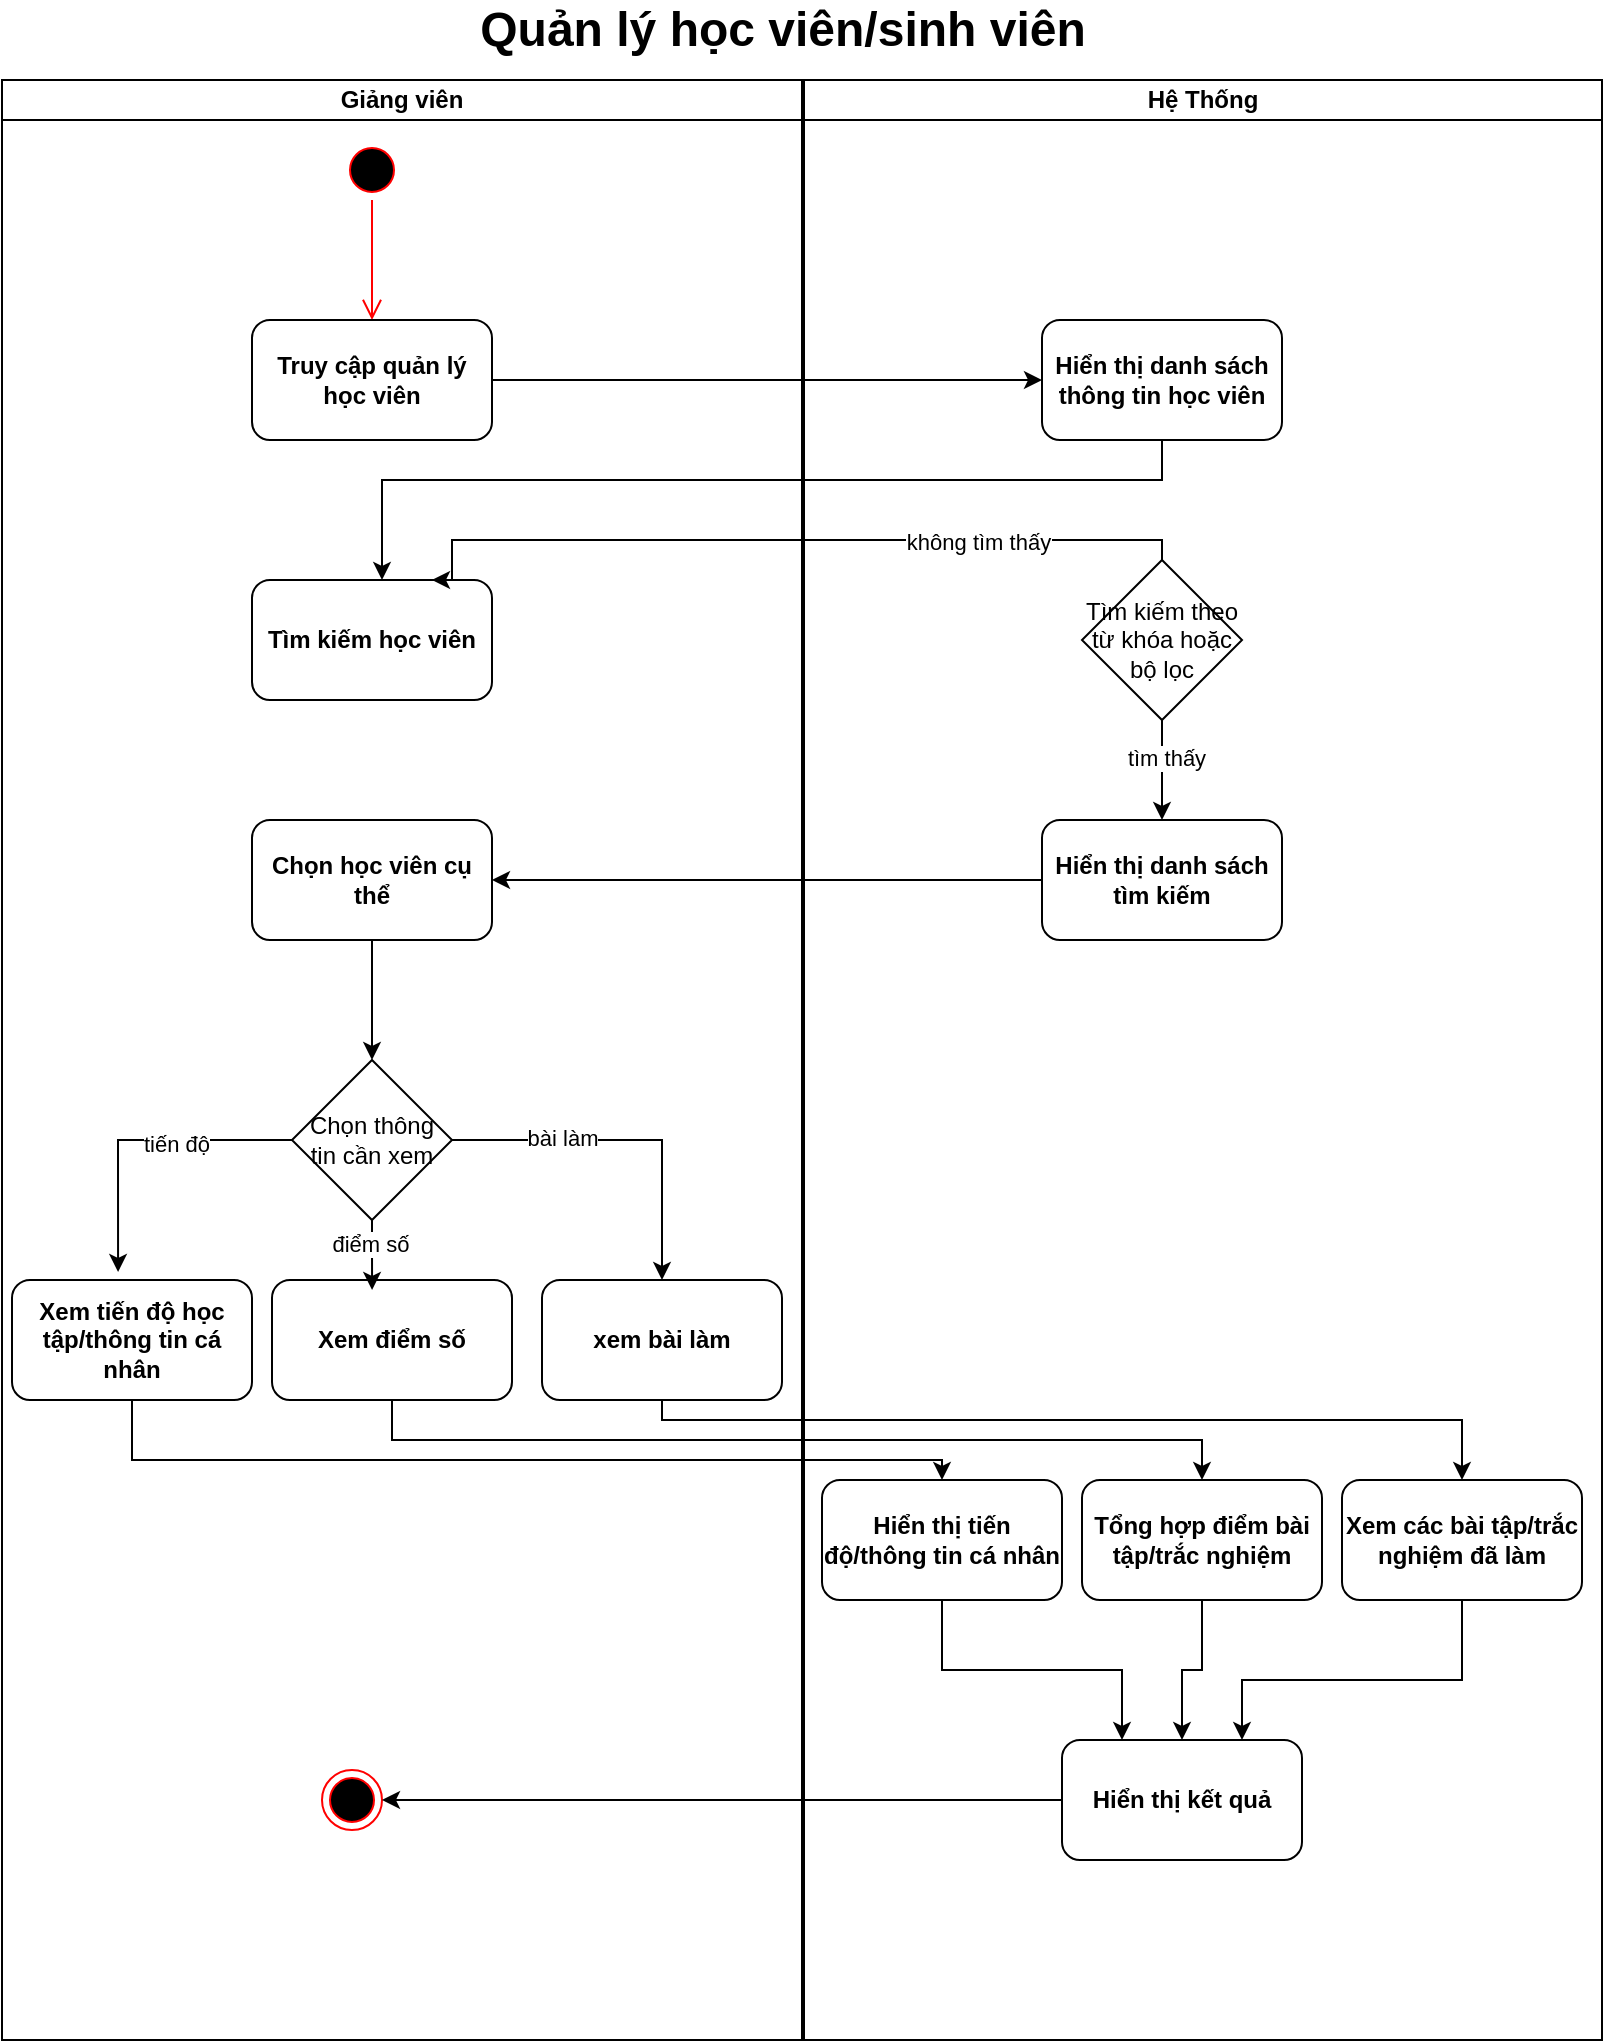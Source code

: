 <mxfile version="27.0.3">
  <diagram name="Page-1" id="R1aH9CG8WATlrx7k43un">
    <mxGraphModel dx="2026" dy="1134" grid="1" gridSize="10" guides="1" tooltips="1" connect="1" arrows="1" fold="1" page="1" pageScale="1" pageWidth="850" pageHeight="1100" math="0" shadow="0">
      <root>
        <mxCell id="0" />
        <mxCell id="1" parent="0" />
        <mxCell id="c13Fd1gRsS2vhNRuSpH0-1" value="Giảng viên" style="swimlane;startSize=20;whiteSpace=wrap;html=1;fontStyle=1" parent="1" vertex="1">
          <mxGeometry x="50" y="150" width="400" height="980" as="geometry" />
        </mxCell>
        <mxCell id="c13Fd1gRsS2vhNRuSpH0-2" value="" style="ellipse;html=1;shape=startState;fillColor=#000000;strokeColor=#ff0000;fontStyle=1" parent="c13Fd1gRsS2vhNRuSpH0-1" vertex="1">
          <mxGeometry x="170" y="30" width="30" height="30" as="geometry" />
        </mxCell>
        <mxCell id="c13Fd1gRsS2vhNRuSpH0-3" value="" style="edgeStyle=orthogonalEdgeStyle;html=1;verticalAlign=bottom;endArrow=open;endSize=8;strokeColor=#ff0000;rounded=0;fontStyle=1" parent="c13Fd1gRsS2vhNRuSpH0-1" source="c13Fd1gRsS2vhNRuSpH0-2" edge="1">
          <mxGeometry relative="1" as="geometry">
            <mxPoint x="185" y="120" as="targetPoint" />
          </mxGeometry>
        </mxCell>
        <mxCell id="c13Fd1gRsS2vhNRuSpH0-7" value="Truy cập quản lý học viên" style="rounded=1;whiteSpace=wrap;html=1;fontStyle=1" parent="c13Fd1gRsS2vhNRuSpH0-1" vertex="1">
          <mxGeometry x="125" y="120" width="120" height="60" as="geometry" />
        </mxCell>
        <mxCell id="c13Fd1gRsS2vhNRuSpH0-37" value="Tìm kiếm học viên" style="rounded=1;whiteSpace=wrap;html=1;fontStyle=1" parent="c13Fd1gRsS2vhNRuSpH0-1" vertex="1">
          <mxGeometry x="125" y="250" width="120" height="60" as="geometry" />
        </mxCell>
        <mxCell id="c13Fd1gRsS2vhNRuSpH0-54" style="edgeStyle=orthogonalEdgeStyle;rounded=0;orthogonalLoop=1;jettySize=auto;html=1;" parent="c13Fd1gRsS2vhNRuSpH0-1" source="c13Fd1gRsS2vhNRuSpH0-51" target="c13Fd1gRsS2vhNRuSpH0-53" edge="1">
          <mxGeometry relative="1" as="geometry" />
        </mxCell>
        <mxCell id="c13Fd1gRsS2vhNRuSpH0-51" value="Chọn học viên cụ thể" style="rounded=1;whiteSpace=wrap;html=1;fontStyle=1" parent="c13Fd1gRsS2vhNRuSpH0-1" vertex="1">
          <mxGeometry x="125" y="370" width="120" height="60" as="geometry" />
        </mxCell>
        <mxCell id="c13Fd1gRsS2vhNRuSpH0-60" style="edgeStyle=orthogonalEdgeStyle;rounded=0;orthogonalLoop=1;jettySize=auto;html=1;entryX=0.5;entryY=0;entryDx=0;entryDy=0;" parent="c13Fd1gRsS2vhNRuSpH0-1" source="c13Fd1gRsS2vhNRuSpH0-53" target="c13Fd1gRsS2vhNRuSpH0-57" edge="1">
          <mxGeometry relative="1" as="geometry" />
        </mxCell>
        <mxCell id="c13Fd1gRsS2vhNRuSpH0-62" value="bài làm" style="edgeLabel;html=1;align=center;verticalAlign=middle;resizable=0;points=[];" parent="c13Fd1gRsS2vhNRuSpH0-60" vertex="1" connectable="0">
          <mxGeometry x="-0.371" y="1" relative="1" as="geometry">
            <mxPoint as="offset" />
          </mxGeometry>
        </mxCell>
        <mxCell id="c13Fd1gRsS2vhNRuSpH0-53" value="Chọn thông tin cần xem" style="rhombus;whiteSpace=wrap;html=1;" parent="c13Fd1gRsS2vhNRuSpH0-1" vertex="1">
          <mxGeometry x="145" y="490" width="80" height="80" as="geometry" />
        </mxCell>
        <mxCell id="c13Fd1gRsS2vhNRuSpH0-55" value="Xem tiến độ học tập/thông tin cá nhân" style="rounded=1;whiteSpace=wrap;html=1;fontStyle=1" parent="c13Fd1gRsS2vhNRuSpH0-1" vertex="1">
          <mxGeometry x="5" y="600" width="120" height="60" as="geometry" />
        </mxCell>
        <mxCell id="c13Fd1gRsS2vhNRuSpH0-56" value="Xem điểm số" style="rounded=1;whiteSpace=wrap;html=1;fontStyle=1" parent="c13Fd1gRsS2vhNRuSpH0-1" vertex="1">
          <mxGeometry x="135" y="600" width="120" height="60" as="geometry" />
        </mxCell>
        <mxCell id="c13Fd1gRsS2vhNRuSpH0-57" value="xem bài làm" style="rounded=1;whiteSpace=wrap;html=1;fontStyle=1" parent="c13Fd1gRsS2vhNRuSpH0-1" vertex="1">
          <mxGeometry x="270" y="600" width="120" height="60" as="geometry" />
        </mxCell>
        <mxCell id="c13Fd1gRsS2vhNRuSpH0-58" style="edgeStyle=orthogonalEdgeStyle;rounded=0;orthogonalLoop=1;jettySize=auto;html=1;entryX=0.442;entryY=-0.067;entryDx=0;entryDy=0;entryPerimeter=0;" parent="c13Fd1gRsS2vhNRuSpH0-1" source="c13Fd1gRsS2vhNRuSpH0-53" target="c13Fd1gRsS2vhNRuSpH0-55" edge="1">
          <mxGeometry relative="1" as="geometry" />
        </mxCell>
        <mxCell id="c13Fd1gRsS2vhNRuSpH0-61" value="tiến độ" style="edgeLabel;html=1;align=center;verticalAlign=middle;resizable=0;points=[];" parent="c13Fd1gRsS2vhNRuSpH0-58" vertex="1" connectable="0">
          <mxGeometry x="-0.242" y="2" relative="1" as="geometry">
            <mxPoint as="offset" />
          </mxGeometry>
        </mxCell>
        <mxCell id="c13Fd1gRsS2vhNRuSpH0-59" style="edgeStyle=orthogonalEdgeStyle;rounded=0;orthogonalLoop=1;jettySize=auto;html=1;entryX=0.417;entryY=0.083;entryDx=0;entryDy=0;entryPerimeter=0;" parent="c13Fd1gRsS2vhNRuSpH0-1" source="c13Fd1gRsS2vhNRuSpH0-53" target="c13Fd1gRsS2vhNRuSpH0-56" edge="1">
          <mxGeometry relative="1" as="geometry" />
        </mxCell>
        <mxCell id="c13Fd1gRsS2vhNRuSpH0-63" value="điểm số" style="edgeLabel;html=1;align=center;verticalAlign=middle;resizable=0;points=[];" parent="c13Fd1gRsS2vhNRuSpH0-59" vertex="1" connectable="0">
          <mxGeometry x="0.019" y="1" relative="1" as="geometry">
            <mxPoint as="offset" />
          </mxGeometry>
        </mxCell>
        <mxCell id="c13Fd1gRsS2vhNRuSpH0-76" value="" style="ellipse;html=1;shape=endState;fillColor=#000000;strokeColor=#ff0000;" parent="c13Fd1gRsS2vhNRuSpH0-1" vertex="1">
          <mxGeometry x="160" y="845" width="30" height="30" as="geometry" />
        </mxCell>
        <mxCell id="c13Fd1gRsS2vhNRuSpH0-15" value="Hệ Thống" style="swimlane;startSize=20;whiteSpace=wrap;html=1;fontStyle=1" parent="1" vertex="1">
          <mxGeometry x="451" y="150" width="399" height="980" as="geometry" />
        </mxCell>
        <mxCell id="c13Fd1gRsS2vhNRuSpH0-36" value="Hiển thị danh sách thông tin học viên" style="rounded=1;whiteSpace=wrap;html=1;fontStyle=1" parent="c13Fd1gRsS2vhNRuSpH0-15" vertex="1">
          <mxGeometry x="119" y="120" width="120" height="60" as="geometry" />
        </mxCell>
        <mxCell id="c13Fd1gRsS2vhNRuSpH0-48" style="edgeStyle=orthogonalEdgeStyle;rounded=0;orthogonalLoop=1;jettySize=auto;html=1;" parent="c13Fd1gRsS2vhNRuSpH0-15" source="c13Fd1gRsS2vhNRuSpH0-39" target="c13Fd1gRsS2vhNRuSpH0-47" edge="1">
          <mxGeometry relative="1" as="geometry" />
        </mxCell>
        <mxCell id="c13Fd1gRsS2vhNRuSpH0-50" value="tìm thấy" style="edgeLabel;html=1;align=center;verticalAlign=middle;resizable=0;points=[];" parent="c13Fd1gRsS2vhNRuSpH0-48" vertex="1" connectable="0">
          <mxGeometry x="-0.24" y="2" relative="1" as="geometry">
            <mxPoint as="offset" />
          </mxGeometry>
        </mxCell>
        <mxCell id="c13Fd1gRsS2vhNRuSpH0-39" value="Tìm kiếm theo từ khóa hoặc bộ lọc" style="rhombus;whiteSpace=wrap;html=1;" parent="c13Fd1gRsS2vhNRuSpH0-15" vertex="1">
          <mxGeometry x="139" y="240" width="80" height="80" as="geometry" />
        </mxCell>
        <mxCell id="c13Fd1gRsS2vhNRuSpH0-47" value="Hiển thị danh sách tìm kiếm" style="rounded=1;whiteSpace=wrap;html=1;fontStyle=1" parent="c13Fd1gRsS2vhNRuSpH0-15" vertex="1">
          <mxGeometry x="119" y="370" width="120" height="60" as="geometry" />
        </mxCell>
        <mxCell id="c13Fd1gRsS2vhNRuSpH0-73" style="edgeStyle=orthogonalEdgeStyle;rounded=0;orthogonalLoop=1;jettySize=auto;html=1;entryX=0.25;entryY=0;entryDx=0;entryDy=0;" parent="c13Fd1gRsS2vhNRuSpH0-15" source="c13Fd1gRsS2vhNRuSpH0-65" target="c13Fd1gRsS2vhNRuSpH0-72" edge="1">
          <mxGeometry relative="1" as="geometry" />
        </mxCell>
        <mxCell id="c13Fd1gRsS2vhNRuSpH0-65" value="Hiển thị tiến độ/thông tin cá nhân" style="rounded=1;whiteSpace=wrap;html=1;fontStyle=1" parent="c13Fd1gRsS2vhNRuSpH0-15" vertex="1">
          <mxGeometry x="9" y="700" width="120" height="60" as="geometry" />
        </mxCell>
        <mxCell id="c13Fd1gRsS2vhNRuSpH0-74" style="edgeStyle=orthogonalEdgeStyle;rounded=0;orthogonalLoop=1;jettySize=auto;html=1;" parent="c13Fd1gRsS2vhNRuSpH0-15" source="c13Fd1gRsS2vhNRuSpH0-66" target="c13Fd1gRsS2vhNRuSpH0-72" edge="1">
          <mxGeometry relative="1" as="geometry" />
        </mxCell>
        <mxCell id="c13Fd1gRsS2vhNRuSpH0-66" value="Tổng hợp điểm bài tập/trắc nghiệm" style="rounded=1;whiteSpace=wrap;html=1;fontStyle=1" parent="c13Fd1gRsS2vhNRuSpH0-15" vertex="1">
          <mxGeometry x="139" y="700" width="120" height="60" as="geometry" />
        </mxCell>
        <mxCell id="c13Fd1gRsS2vhNRuSpH0-75" style="edgeStyle=orthogonalEdgeStyle;rounded=0;orthogonalLoop=1;jettySize=auto;html=1;entryX=0.75;entryY=0;entryDx=0;entryDy=0;" parent="c13Fd1gRsS2vhNRuSpH0-15" source="c13Fd1gRsS2vhNRuSpH0-67" target="c13Fd1gRsS2vhNRuSpH0-72" edge="1">
          <mxGeometry relative="1" as="geometry">
            <Array as="points">
              <mxPoint x="329" y="800" />
              <mxPoint x="219" y="800" />
            </Array>
          </mxGeometry>
        </mxCell>
        <mxCell id="c13Fd1gRsS2vhNRuSpH0-67" value="Xem các bài tập/trắc nghiệm&amp;nbsp;đã làm" style="rounded=1;whiteSpace=wrap;html=1;fontStyle=1" parent="c13Fd1gRsS2vhNRuSpH0-15" vertex="1">
          <mxGeometry x="269" y="700" width="120" height="60" as="geometry" />
        </mxCell>
        <mxCell id="c13Fd1gRsS2vhNRuSpH0-72" value="Hiển thị kết quả" style="rounded=1;whiteSpace=wrap;html=1;fontStyle=1" parent="c13Fd1gRsS2vhNRuSpH0-15" vertex="1">
          <mxGeometry x="129" y="830" width="120" height="60" as="geometry" />
        </mxCell>
        <mxCell id="c13Fd1gRsS2vhNRuSpH0-27" value="&lt;span style=&quot;font-size: 24px;&quot;&gt;Quản lý học viên/sinh viên&lt;/span&gt;" style="text;html=1;align=center;verticalAlign=middle;whiteSpace=wrap;rounded=0;fontStyle=1" parent="1" vertex="1">
          <mxGeometry x="170" y="110" width="541" height="30" as="geometry" />
        </mxCell>
        <mxCell id="c13Fd1gRsS2vhNRuSpH0-28" style="edgeStyle=orthogonalEdgeStyle;rounded=0;orthogonalLoop=1;jettySize=auto;html=1;fontStyle=1" parent="1" source="c13Fd1gRsS2vhNRuSpH0-7" edge="1">
          <mxGeometry relative="1" as="geometry">
            <mxPoint x="570" y="300" as="targetPoint" />
          </mxGeometry>
        </mxCell>
        <mxCell id="c13Fd1gRsS2vhNRuSpH0-38" style="edgeStyle=orthogonalEdgeStyle;rounded=0;orthogonalLoop=1;jettySize=auto;html=1;" parent="1" source="c13Fd1gRsS2vhNRuSpH0-36" target="c13Fd1gRsS2vhNRuSpH0-37" edge="1">
          <mxGeometry relative="1" as="geometry">
            <Array as="points">
              <mxPoint x="630" y="350" />
              <mxPoint x="240" y="350" />
            </Array>
          </mxGeometry>
        </mxCell>
        <mxCell id="c13Fd1gRsS2vhNRuSpH0-40" style="edgeStyle=orthogonalEdgeStyle;rounded=0;orthogonalLoop=1;jettySize=auto;html=1;entryX=0.75;entryY=0;entryDx=0;entryDy=0;" parent="1" source="c13Fd1gRsS2vhNRuSpH0-39" target="c13Fd1gRsS2vhNRuSpH0-37" edge="1">
          <mxGeometry relative="1" as="geometry">
            <Array as="points">
              <mxPoint x="630" y="380" />
              <mxPoint x="275" y="380" />
            </Array>
          </mxGeometry>
        </mxCell>
        <mxCell id="c13Fd1gRsS2vhNRuSpH0-41" value="không tìm thấy" style="edgeLabel;html=1;align=center;verticalAlign=middle;resizable=0;points=[];" parent="c13Fd1gRsS2vhNRuSpH0-40" vertex="1" connectable="0">
          <mxGeometry x="-0.48" y="1" relative="1" as="geometry">
            <mxPoint as="offset" />
          </mxGeometry>
        </mxCell>
        <mxCell id="c13Fd1gRsS2vhNRuSpH0-52" style="edgeStyle=orthogonalEdgeStyle;rounded=0;orthogonalLoop=1;jettySize=auto;html=1;entryX=1;entryY=0.5;entryDx=0;entryDy=0;" parent="1" source="c13Fd1gRsS2vhNRuSpH0-47" target="c13Fd1gRsS2vhNRuSpH0-51" edge="1">
          <mxGeometry relative="1" as="geometry" />
        </mxCell>
        <mxCell id="c13Fd1gRsS2vhNRuSpH0-69" style="edgeStyle=orthogonalEdgeStyle;rounded=0;orthogonalLoop=1;jettySize=auto;html=1;" parent="1" source="c13Fd1gRsS2vhNRuSpH0-56" target="c13Fd1gRsS2vhNRuSpH0-66" edge="1">
          <mxGeometry relative="1" as="geometry">
            <Array as="points">
              <mxPoint x="245" y="830" />
              <mxPoint x="650" y="830" />
            </Array>
          </mxGeometry>
        </mxCell>
        <mxCell id="c13Fd1gRsS2vhNRuSpH0-70" style="edgeStyle=orthogonalEdgeStyle;rounded=0;orthogonalLoop=1;jettySize=auto;html=1;" parent="1" source="c13Fd1gRsS2vhNRuSpH0-57" target="c13Fd1gRsS2vhNRuSpH0-67" edge="1">
          <mxGeometry relative="1" as="geometry">
            <Array as="points">
              <mxPoint x="380" y="820" />
              <mxPoint x="780" y="820" />
            </Array>
          </mxGeometry>
        </mxCell>
        <mxCell id="c13Fd1gRsS2vhNRuSpH0-71" style="edgeStyle=orthogonalEdgeStyle;rounded=0;orthogonalLoop=1;jettySize=auto;html=1;" parent="1" source="c13Fd1gRsS2vhNRuSpH0-55" target="c13Fd1gRsS2vhNRuSpH0-65" edge="1">
          <mxGeometry relative="1" as="geometry">
            <Array as="points">
              <mxPoint x="115" y="840" />
              <mxPoint x="520" y="840" />
            </Array>
          </mxGeometry>
        </mxCell>
        <mxCell id="c13Fd1gRsS2vhNRuSpH0-78" style="edgeStyle=orthogonalEdgeStyle;rounded=0;orthogonalLoop=1;jettySize=auto;html=1;entryX=1;entryY=0.5;entryDx=0;entryDy=0;" parent="1" source="c13Fd1gRsS2vhNRuSpH0-72" target="c13Fd1gRsS2vhNRuSpH0-76" edge="1">
          <mxGeometry relative="1" as="geometry" />
        </mxCell>
      </root>
    </mxGraphModel>
  </diagram>
</mxfile>
